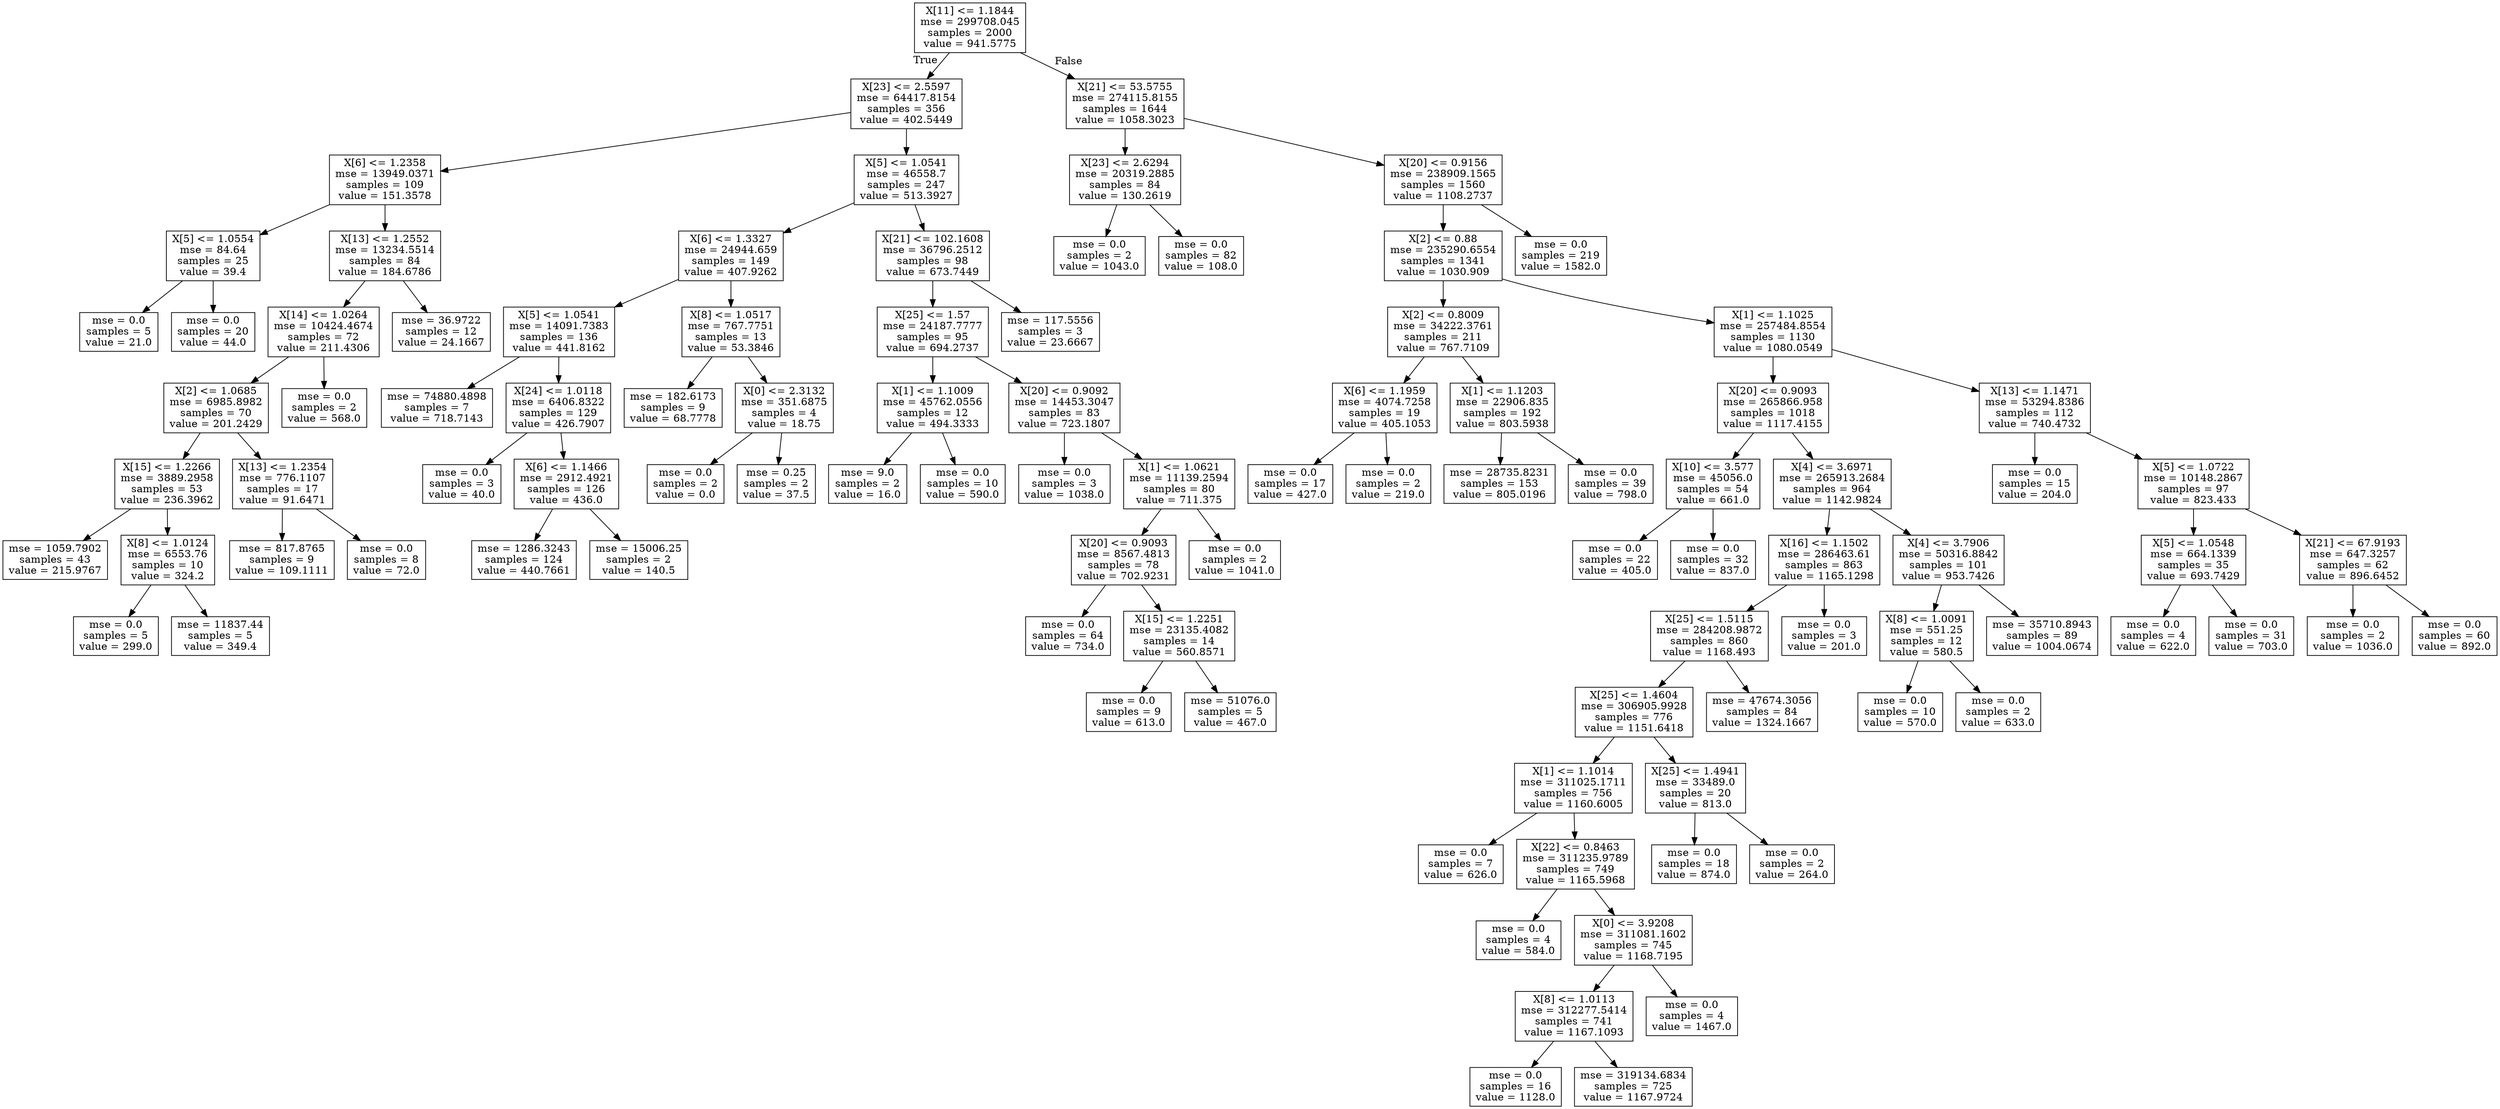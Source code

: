 digraph Tree {
node [shape=box] ;
0 [label="X[11] <= 1.1844\nmse = 299708.045\nsamples = 2000\nvalue = 941.5775"] ;
1 [label="X[23] <= 2.5597\nmse = 64417.8154\nsamples = 356\nvalue = 402.5449"] ;
0 -> 1 [labeldistance=2.5, labelangle=45, headlabel="True"] ;
2 [label="X[6] <= 1.2358\nmse = 13949.0371\nsamples = 109\nvalue = 151.3578"] ;
1 -> 2 ;
3 [label="X[5] <= 1.0554\nmse = 84.64\nsamples = 25\nvalue = 39.4"] ;
2 -> 3 ;
4 [label="mse = 0.0\nsamples = 5\nvalue = 21.0"] ;
3 -> 4 ;
5 [label="mse = 0.0\nsamples = 20\nvalue = 44.0"] ;
3 -> 5 ;
6 [label="X[13] <= 1.2552\nmse = 13234.5514\nsamples = 84\nvalue = 184.6786"] ;
2 -> 6 ;
7 [label="X[14] <= 1.0264\nmse = 10424.4674\nsamples = 72\nvalue = 211.4306"] ;
6 -> 7 ;
8 [label="X[2] <= 1.0685\nmse = 6985.8982\nsamples = 70\nvalue = 201.2429"] ;
7 -> 8 ;
9 [label="X[15] <= 1.2266\nmse = 3889.2958\nsamples = 53\nvalue = 236.3962"] ;
8 -> 9 ;
10 [label="mse = 1059.7902\nsamples = 43\nvalue = 215.9767"] ;
9 -> 10 ;
11 [label="X[8] <= 1.0124\nmse = 6553.76\nsamples = 10\nvalue = 324.2"] ;
9 -> 11 ;
12 [label="mse = 0.0\nsamples = 5\nvalue = 299.0"] ;
11 -> 12 ;
13 [label="mse = 11837.44\nsamples = 5\nvalue = 349.4"] ;
11 -> 13 ;
14 [label="X[13] <= 1.2354\nmse = 776.1107\nsamples = 17\nvalue = 91.6471"] ;
8 -> 14 ;
15 [label="mse = 817.8765\nsamples = 9\nvalue = 109.1111"] ;
14 -> 15 ;
16 [label="mse = 0.0\nsamples = 8\nvalue = 72.0"] ;
14 -> 16 ;
17 [label="mse = 0.0\nsamples = 2\nvalue = 568.0"] ;
7 -> 17 ;
18 [label="mse = 36.9722\nsamples = 12\nvalue = 24.1667"] ;
6 -> 18 ;
19 [label="X[5] <= 1.0541\nmse = 46558.7\nsamples = 247\nvalue = 513.3927"] ;
1 -> 19 ;
20 [label="X[6] <= 1.3327\nmse = 24944.659\nsamples = 149\nvalue = 407.9262"] ;
19 -> 20 ;
21 [label="X[5] <= 1.0541\nmse = 14091.7383\nsamples = 136\nvalue = 441.8162"] ;
20 -> 21 ;
22 [label="mse = 74880.4898\nsamples = 7\nvalue = 718.7143"] ;
21 -> 22 ;
23 [label="X[24] <= 1.0118\nmse = 6406.8322\nsamples = 129\nvalue = 426.7907"] ;
21 -> 23 ;
24 [label="mse = 0.0\nsamples = 3\nvalue = 40.0"] ;
23 -> 24 ;
25 [label="X[6] <= 1.1466\nmse = 2912.4921\nsamples = 126\nvalue = 436.0"] ;
23 -> 25 ;
26 [label="mse = 1286.3243\nsamples = 124\nvalue = 440.7661"] ;
25 -> 26 ;
27 [label="mse = 15006.25\nsamples = 2\nvalue = 140.5"] ;
25 -> 27 ;
28 [label="X[8] <= 1.0517\nmse = 767.7751\nsamples = 13\nvalue = 53.3846"] ;
20 -> 28 ;
29 [label="mse = 182.6173\nsamples = 9\nvalue = 68.7778"] ;
28 -> 29 ;
30 [label="X[0] <= 2.3132\nmse = 351.6875\nsamples = 4\nvalue = 18.75"] ;
28 -> 30 ;
31 [label="mse = 0.0\nsamples = 2\nvalue = 0.0"] ;
30 -> 31 ;
32 [label="mse = 0.25\nsamples = 2\nvalue = 37.5"] ;
30 -> 32 ;
33 [label="X[21] <= 102.1608\nmse = 36796.2512\nsamples = 98\nvalue = 673.7449"] ;
19 -> 33 ;
34 [label="X[25] <= 1.57\nmse = 24187.7777\nsamples = 95\nvalue = 694.2737"] ;
33 -> 34 ;
35 [label="X[1] <= 1.1009\nmse = 45762.0556\nsamples = 12\nvalue = 494.3333"] ;
34 -> 35 ;
36 [label="mse = 9.0\nsamples = 2\nvalue = 16.0"] ;
35 -> 36 ;
37 [label="mse = 0.0\nsamples = 10\nvalue = 590.0"] ;
35 -> 37 ;
38 [label="X[20] <= 0.9092\nmse = 14453.3047\nsamples = 83\nvalue = 723.1807"] ;
34 -> 38 ;
39 [label="mse = 0.0\nsamples = 3\nvalue = 1038.0"] ;
38 -> 39 ;
40 [label="X[1] <= 1.0621\nmse = 11139.2594\nsamples = 80\nvalue = 711.375"] ;
38 -> 40 ;
41 [label="X[20] <= 0.9093\nmse = 8567.4813\nsamples = 78\nvalue = 702.9231"] ;
40 -> 41 ;
42 [label="mse = 0.0\nsamples = 64\nvalue = 734.0"] ;
41 -> 42 ;
43 [label="X[15] <= 1.2251\nmse = 23135.4082\nsamples = 14\nvalue = 560.8571"] ;
41 -> 43 ;
44 [label="mse = 0.0\nsamples = 9\nvalue = 613.0"] ;
43 -> 44 ;
45 [label="mse = 51076.0\nsamples = 5\nvalue = 467.0"] ;
43 -> 45 ;
46 [label="mse = 0.0\nsamples = 2\nvalue = 1041.0"] ;
40 -> 46 ;
47 [label="mse = 117.5556\nsamples = 3\nvalue = 23.6667"] ;
33 -> 47 ;
48 [label="X[21] <= 53.5755\nmse = 274115.8155\nsamples = 1644\nvalue = 1058.3023"] ;
0 -> 48 [labeldistance=2.5, labelangle=-45, headlabel="False"] ;
49 [label="X[23] <= 2.6294\nmse = 20319.2885\nsamples = 84\nvalue = 130.2619"] ;
48 -> 49 ;
50 [label="mse = 0.0\nsamples = 2\nvalue = 1043.0"] ;
49 -> 50 ;
51 [label="mse = 0.0\nsamples = 82\nvalue = 108.0"] ;
49 -> 51 ;
52 [label="X[20] <= 0.9156\nmse = 238909.1565\nsamples = 1560\nvalue = 1108.2737"] ;
48 -> 52 ;
53 [label="X[2] <= 0.88\nmse = 235290.6554\nsamples = 1341\nvalue = 1030.909"] ;
52 -> 53 ;
54 [label="X[2] <= 0.8009\nmse = 34222.3761\nsamples = 211\nvalue = 767.7109"] ;
53 -> 54 ;
55 [label="X[6] <= 1.1959\nmse = 4074.7258\nsamples = 19\nvalue = 405.1053"] ;
54 -> 55 ;
56 [label="mse = 0.0\nsamples = 17\nvalue = 427.0"] ;
55 -> 56 ;
57 [label="mse = 0.0\nsamples = 2\nvalue = 219.0"] ;
55 -> 57 ;
58 [label="X[1] <= 1.1203\nmse = 22906.835\nsamples = 192\nvalue = 803.5938"] ;
54 -> 58 ;
59 [label="mse = 28735.8231\nsamples = 153\nvalue = 805.0196"] ;
58 -> 59 ;
60 [label="mse = 0.0\nsamples = 39\nvalue = 798.0"] ;
58 -> 60 ;
61 [label="X[1] <= 1.1025\nmse = 257484.8554\nsamples = 1130\nvalue = 1080.0549"] ;
53 -> 61 ;
62 [label="X[20] <= 0.9093\nmse = 265866.958\nsamples = 1018\nvalue = 1117.4155"] ;
61 -> 62 ;
63 [label="X[10] <= 3.577\nmse = 45056.0\nsamples = 54\nvalue = 661.0"] ;
62 -> 63 ;
64 [label="mse = 0.0\nsamples = 22\nvalue = 405.0"] ;
63 -> 64 ;
65 [label="mse = 0.0\nsamples = 32\nvalue = 837.0"] ;
63 -> 65 ;
66 [label="X[4] <= 3.6971\nmse = 265913.2684\nsamples = 964\nvalue = 1142.9824"] ;
62 -> 66 ;
67 [label="X[16] <= 1.1502\nmse = 286463.61\nsamples = 863\nvalue = 1165.1298"] ;
66 -> 67 ;
68 [label="X[25] <= 1.5115\nmse = 284208.9872\nsamples = 860\nvalue = 1168.493"] ;
67 -> 68 ;
69 [label="X[25] <= 1.4604\nmse = 306905.9928\nsamples = 776\nvalue = 1151.6418"] ;
68 -> 69 ;
70 [label="X[1] <= 1.1014\nmse = 311025.1711\nsamples = 756\nvalue = 1160.6005"] ;
69 -> 70 ;
71 [label="mse = 0.0\nsamples = 7\nvalue = 626.0"] ;
70 -> 71 ;
72 [label="X[22] <= 0.8463\nmse = 311235.9789\nsamples = 749\nvalue = 1165.5968"] ;
70 -> 72 ;
73 [label="mse = 0.0\nsamples = 4\nvalue = 584.0"] ;
72 -> 73 ;
74 [label="X[0] <= 3.9208\nmse = 311081.1602\nsamples = 745\nvalue = 1168.7195"] ;
72 -> 74 ;
75 [label="X[8] <= 1.0113\nmse = 312277.5414\nsamples = 741\nvalue = 1167.1093"] ;
74 -> 75 ;
76 [label="mse = 0.0\nsamples = 16\nvalue = 1128.0"] ;
75 -> 76 ;
77 [label="mse = 319134.6834\nsamples = 725\nvalue = 1167.9724"] ;
75 -> 77 ;
78 [label="mse = 0.0\nsamples = 4\nvalue = 1467.0"] ;
74 -> 78 ;
79 [label="X[25] <= 1.4941\nmse = 33489.0\nsamples = 20\nvalue = 813.0"] ;
69 -> 79 ;
80 [label="mse = 0.0\nsamples = 18\nvalue = 874.0"] ;
79 -> 80 ;
81 [label="mse = 0.0\nsamples = 2\nvalue = 264.0"] ;
79 -> 81 ;
82 [label="mse = 47674.3056\nsamples = 84\nvalue = 1324.1667"] ;
68 -> 82 ;
83 [label="mse = 0.0\nsamples = 3\nvalue = 201.0"] ;
67 -> 83 ;
84 [label="X[4] <= 3.7906\nmse = 50316.8842\nsamples = 101\nvalue = 953.7426"] ;
66 -> 84 ;
85 [label="X[8] <= 1.0091\nmse = 551.25\nsamples = 12\nvalue = 580.5"] ;
84 -> 85 ;
86 [label="mse = 0.0\nsamples = 10\nvalue = 570.0"] ;
85 -> 86 ;
87 [label="mse = 0.0\nsamples = 2\nvalue = 633.0"] ;
85 -> 87 ;
88 [label="mse = 35710.8943\nsamples = 89\nvalue = 1004.0674"] ;
84 -> 88 ;
89 [label="X[13] <= 1.1471\nmse = 53294.8386\nsamples = 112\nvalue = 740.4732"] ;
61 -> 89 ;
90 [label="mse = 0.0\nsamples = 15\nvalue = 204.0"] ;
89 -> 90 ;
91 [label="X[5] <= 1.0722\nmse = 10148.2867\nsamples = 97\nvalue = 823.433"] ;
89 -> 91 ;
92 [label="X[5] <= 1.0548\nmse = 664.1339\nsamples = 35\nvalue = 693.7429"] ;
91 -> 92 ;
93 [label="mse = 0.0\nsamples = 4\nvalue = 622.0"] ;
92 -> 93 ;
94 [label="mse = 0.0\nsamples = 31\nvalue = 703.0"] ;
92 -> 94 ;
95 [label="X[21] <= 67.9193\nmse = 647.3257\nsamples = 62\nvalue = 896.6452"] ;
91 -> 95 ;
96 [label="mse = 0.0\nsamples = 2\nvalue = 1036.0"] ;
95 -> 96 ;
97 [label="mse = 0.0\nsamples = 60\nvalue = 892.0"] ;
95 -> 97 ;
98 [label="mse = 0.0\nsamples = 219\nvalue = 1582.0"] ;
52 -> 98 ;
}